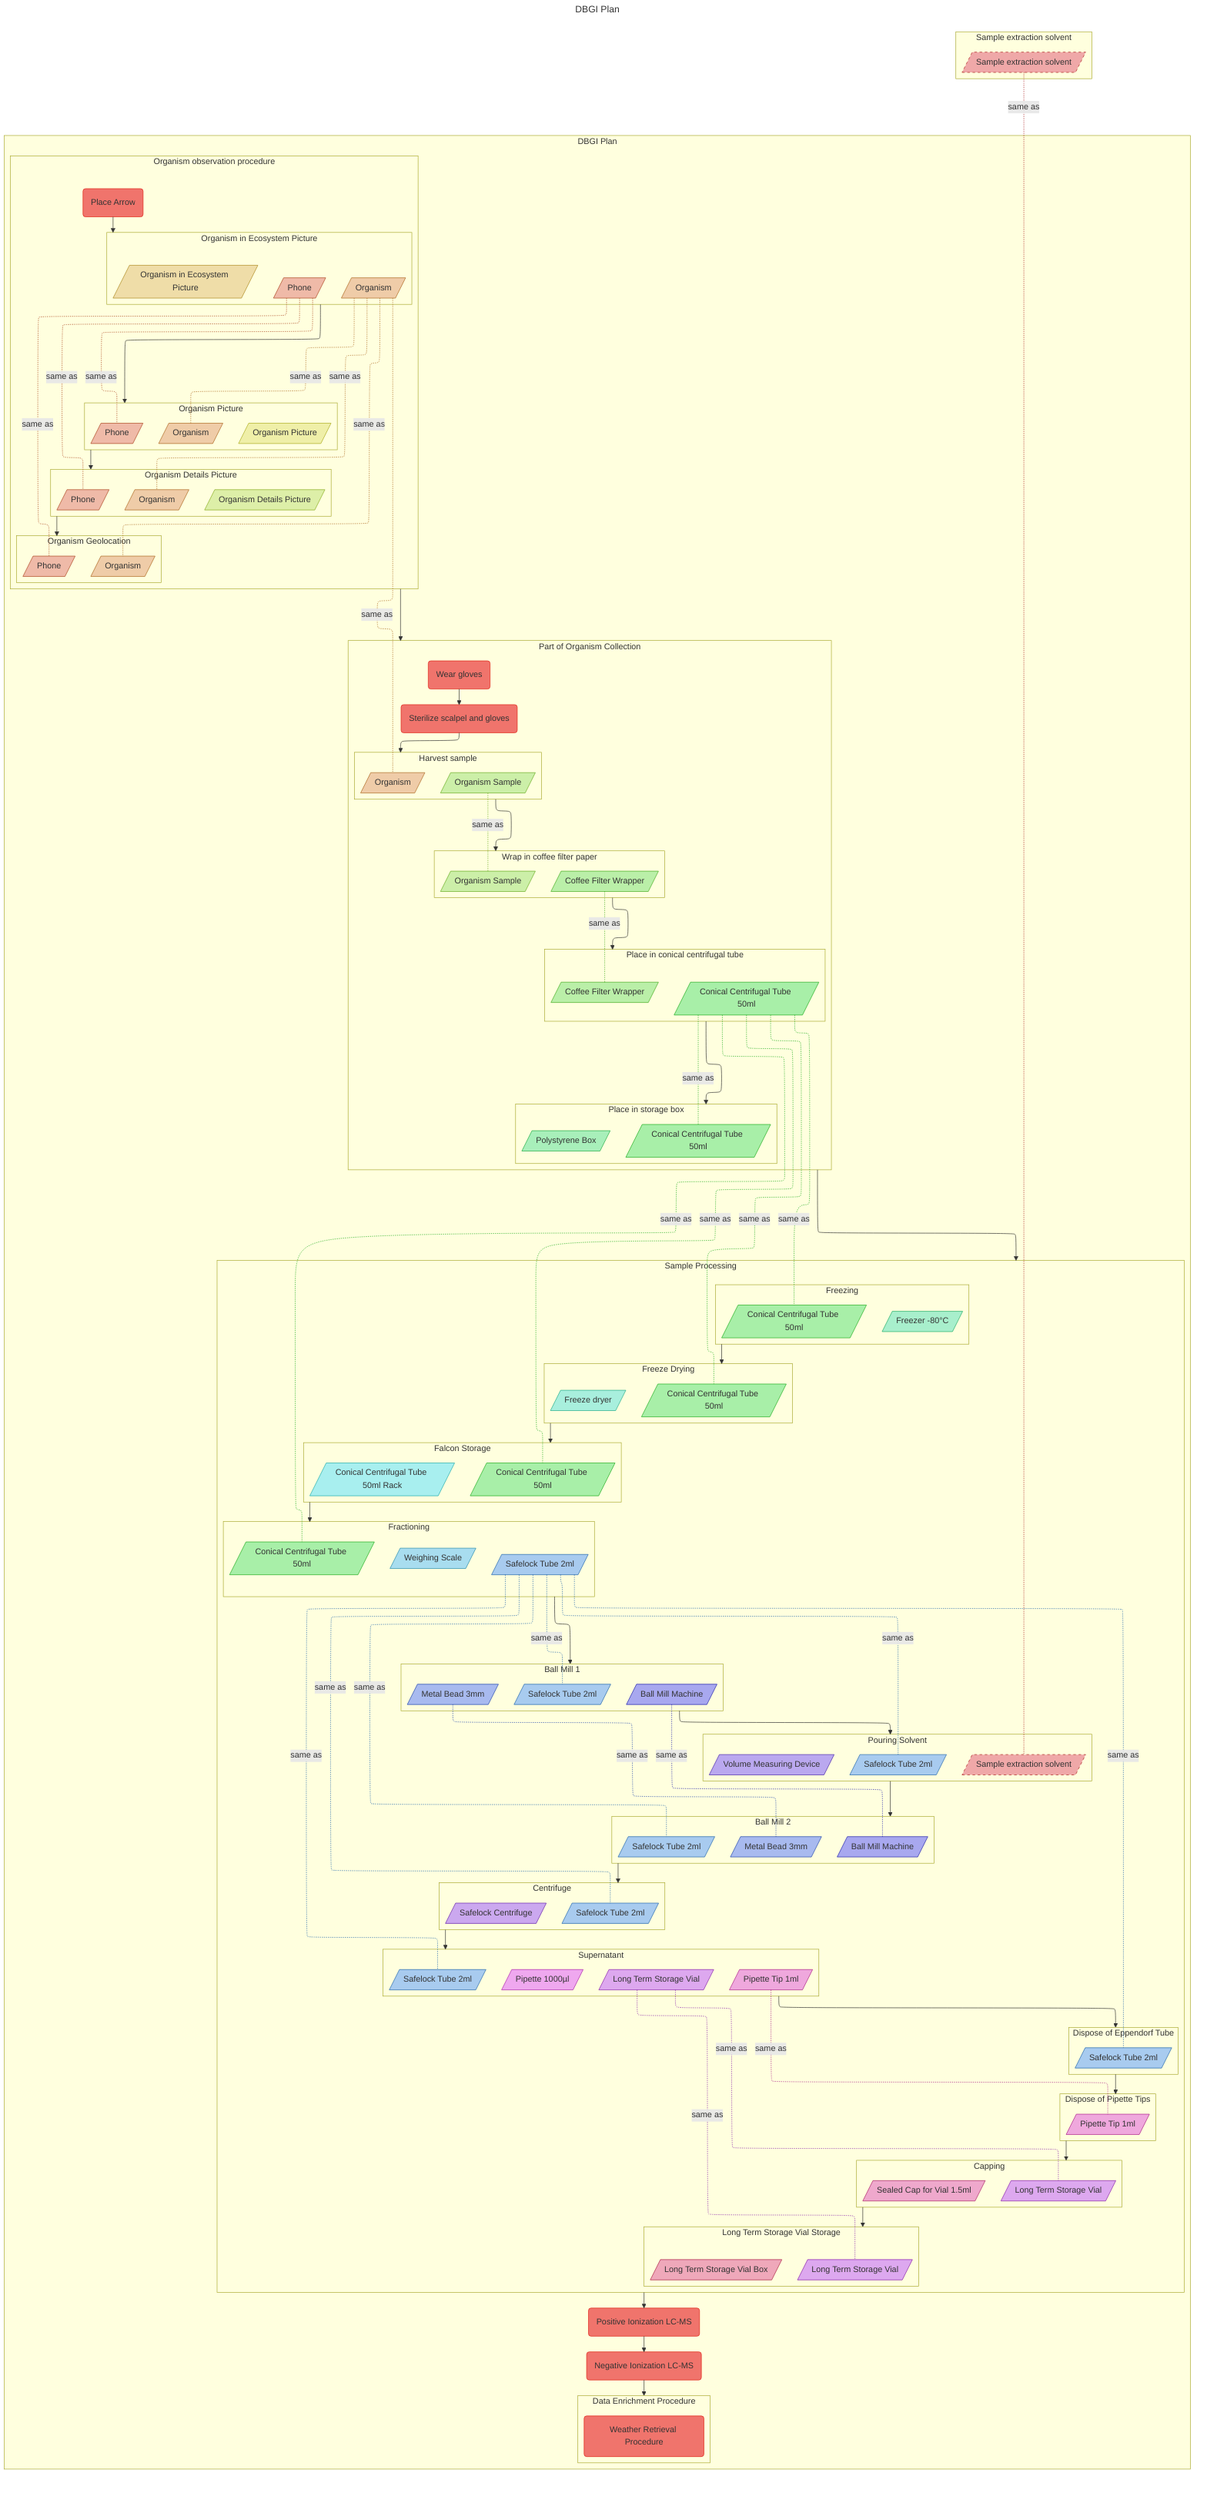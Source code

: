 ---
config:
  theme: default
  look: classic
  flowchart:
    defaultRenderer: "elk"
title: DBGI Plan
---
flowchart TB
classDef foreign_procedure_template stroke-dasharray: 5, 5
classDef procedure_template fill: #f0746c,stroke: #df2216
classDef ptam_edge_26 stroke: #ab1f1f
classDef ptam_edge_48 stroke: #ab431f
classDef ptam_edge_49 stroke: #ab661f
classDef ptam_edge_53 stroke: #66ab1f
classDef ptam_edge_54 stroke: #43ab1f
classDef ptam_edge_55 stroke: #1fab1f
classDef ptam_edge_61 stroke: #1f64ab
classDef ptam_edge_62 stroke: #1f43ab
classDef ptam_edge_63 stroke: #1f1fab
classDef ptam_edge_66 stroke: #871fab
classDef ptam_edge_68 stroke: #ab1f87
classDef ptam_node_26 fill: #efa8a8,stroke: #ab1f1f,stroke-dasharray: 5, 5
classDef ptam_node_48 fill: #efbaa8,stroke: #ab431f
classDef ptam_node_49 fill: #efcca8,stroke: #ab661f
classDef ptam_node_50 fill: #efdda8,stroke: #ab871f
classDef ptam_node_51 fill: #efefa8,stroke: #abab1f
classDef ptam_node_52 fill: #ddefa8,stroke: #87ab1f
classDef ptam_node_53 fill: #ccefa8,stroke: #66ab1f
classDef ptam_node_54 fill: #baefa8,stroke: #43ab1f
classDef ptam_node_55 fill: #a8efa8,stroke: #1fab1f
classDef ptam_node_56 fill: #a8efba,stroke: #1fab43
classDef ptam_node_57 fill: #a8efcc,stroke: #1fab66
classDef ptam_node_58 fill: #a8efdd,stroke: #1fab87
classDef ptam_node_59 fill: #a8efef,stroke: #1fabab
classDef ptam_node_60 fill: #a8ddef,stroke: #1f87ab
classDef ptam_node_61 fill: #a8cbef,stroke: #1f64ab
classDef ptam_node_62 fill: #a8baef,stroke: #1f43ab
classDef ptam_node_63 fill: #a8a8ef,stroke: #1f1fab
classDef ptam_node_64 fill: #baa8ef,stroke: #431fab
classDef ptam_node_65 fill: #cba8ef,stroke: #641fab
classDef ptam_node_66 fill: #dda8ef,stroke: #871fab
classDef ptam_node_67 fill: #efa8ef,stroke: #ab1fab
classDef ptam_node_68 fill: #efa8dd,stroke: #ab1f87
classDef ptam_node_69 fill: #efa8cc,stroke: #ab1f66
classDef ptam_node_70 fill: #efa8ba,stroke: #ab1f43
subgraph v1 ["`Sample extraction solvent`"]
    v0@{shape: lean-r, label: "Sample extraction solvent"}
class v0 ptam_node_26
end
subgraph v82 ["`DBGI Plan`"]
    direction LR
    subgraph v18 ["`Organism observation procedure`"]
    direction TB
    v2@{shape: rounded, label: "Place Arrow"}
class v2 procedure_template
    subgraph v6 ["`Organism in Ecosystem Picture`"]
    v3@{shape: lean-r, label: "Phone"}
class v3 ptam_node_48
    v4@{shape: lean-r, label: "Organism"}
class v4 ptam_node_49
    v5@{shape: lean-r, label: "Organism in Ecosystem Picture"}
class v5 ptam_node_50
end
    subgraph v10 ["`Organism Picture`"]
    v7@{shape: lean-r, label: "Phone"}
class v7 ptam_node_48
    v8@{shape: lean-r, label: "Organism"}
class v8 ptam_node_49
    v9@{shape: lean-r, label: "Organism Picture"}
class v9 ptam_node_51
end
    subgraph v14 ["`Organism Details Picture`"]
    v11@{shape: lean-r, label: "Phone"}
class v11 ptam_node_48
    v12@{shape: lean-r, label: "Organism"}
class v12 ptam_node_49
    v13@{shape: lean-r, label: "Organism Details Picture"}
class v13 ptam_node_52
end
    subgraph v17 ["`Organism Geolocation`"]
    v15@{shape: lean-r, label: "Phone"}
class v15 ptam_node_48
    v16@{shape: lean-r, label: "Organism"}
class v16 ptam_node_49
end
end
    subgraph v33 ["`Part of Organism Collection`"]
    direction TB
    v19@{shape: rounded, label: "Wear gloves"}
class v19 procedure_template
    v20@{shape: rounded, label: "Sterilize scalpel and gloves"}
class v20 procedure_template
    subgraph v23 ["`Harvest sample`"]
    v21@{shape: lean-r, label: "Organism"}
class v21 ptam_node_49
    v22@{shape: lean-r, label: "Organism Sample"}
class v22 ptam_node_53
end
    subgraph v26 ["`Wrap in coffee filter paper`"]
    v24@{shape: lean-r, label: "Coffee Filter Wrapper"}
class v24 ptam_node_54
    v25@{shape: lean-r, label: "Organism Sample"}
class v25 ptam_node_53
end
    subgraph v29 ["`Place in conical centrifugal tube`"]
    v27@{shape: lean-r, label: "Conical Centrifugal Tube 50ml"}
class v27 ptam_node_55
    v28@{shape: lean-r, label: "Coffee Filter Wrapper"}
class v28 ptam_node_54
end
    subgraph v32 ["`Place in storage box`"]
    v30@{shape: lean-r, label: "Polystyrene Box"}
class v30 ptam_node_56
    v31@{shape: lean-r, label: "Conical Centrifugal Tube 50ml"}
class v31 ptam_node_55
end
end
    subgraph v77 ["`Sample Processing`"]
    direction TB
    subgraph v36 ["`Freezing`"]
    v34@{shape: lean-r, label: "Freezer -80°C"}
class v34 ptam_node_57
    v35@{shape: lean-r, label: "Conical Centrifugal Tube 50ml"}
class v35 ptam_node_55
end
    subgraph v39 ["`Freeze Drying`"]
    v37@{shape: lean-r, label: "Freeze dryer"}
class v37 ptam_node_58
    v38@{shape: lean-r, label: "Conical Centrifugal Tube 50ml"}
class v38 ptam_node_55
end
    subgraph v42 ["`Falcon Storage`"]
    v40@{shape: lean-r, label: "Conical Centrifugal Tube 50ml Rack"}
class v40 ptam_node_59
    v41@{shape: lean-r, label: "Conical Centrifugal Tube 50ml"}
class v41 ptam_node_55
end
    subgraph v46 ["`Fractioning`"]
    v43@{shape: lean-r, label: "Weighing Scale"}
class v43 ptam_node_60
    v44@{shape: lean-r, label: "Conical Centrifugal Tube 50ml"}
class v44 ptam_node_55
    v45@{shape: lean-r, label: "Safelock Tube 2ml"}
class v45 ptam_node_61
end
    subgraph v50 ["`Ball Mill 1`"]
    v47@{shape: lean-r, label: "Metal Bead 3mm"}
class v47 ptam_node_62
    v48@{shape: lean-r, label: "Ball Mill Machine"}
class v48 ptam_node_63
    v49@{shape: lean-r, label: "Safelock Tube 2ml"}
class v49 ptam_node_61
end
    subgraph v54 ["`Pouring Solvent`"]
    v51@{shape: lean-r, label: "Volume Measuring Device"}
class v51 ptam_node_64
    v52@{shape: lean-r, label: "Sample extraction solvent"}
class v52 ptam_node_26
    v53@{shape: lean-r, label: "Safelock Tube 2ml"}
class v53 ptam_node_61
end
    subgraph v58 ["`Ball Mill 2`"]
    v55@{shape: lean-r, label: "Metal Bead 3mm"}
class v55 ptam_node_62
    v56@{shape: lean-r, label: "Ball Mill Machine"}
class v56 ptam_node_63
    v57@{shape: lean-r, label: "Safelock Tube 2ml"}
class v57 ptam_node_61
end
    subgraph v61 ["`Centrifuge`"]
    v59@{shape: lean-r, label: "Safelock Centrifuge"}
class v59 ptam_node_65
    v60@{shape: lean-r, label: "Safelock Tube 2ml"}
class v60 ptam_node_61
end
    subgraph v66 ["`Supernatant`"]
    v62@{shape: lean-r, label: "Safelock Tube 2ml"}
class v62 ptam_node_61
    v63@{shape: lean-r, label: "Long Term Storage Vial"}
class v63 ptam_node_66
    v64@{shape: lean-r, label: "Pipette 1000µl"}
class v64 ptam_node_67
    v65@{shape: lean-r, label: "Pipette Tip 1ml"}
class v65 ptam_node_68
end
    subgraph v69 ["`Capping`"]
    v67@{shape: lean-r, label: "Long Term Storage Vial"}
class v67 ptam_node_66
    v68@{shape: lean-r, label: "Sealed Cap for Vial 1.5ml"}
class v68 ptam_node_69
end
    subgraph v72 ["`Long Term Storage Vial Storage`"]
    v70@{shape: lean-r, label: "Long Term Storage Vial Box"}
class v70 ptam_node_70
    v71@{shape: lean-r, label: "Long Term Storage Vial"}
class v71 ptam_node_66
end
    subgraph v74 ["`Dispose of Eppendorf Tube`"]
    v73@{shape: lean-r, label: "Safelock Tube 2ml"}
class v73 ptam_node_61
end
    subgraph v76 ["`Dispose of Pipette Tips`"]
    v75@{shape: lean-r, label: "Pipette Tip 1ml"}
class v75 ptam_node_68
end
end
    v78@{shape: rounded, label: "Positive Ionization LC-MS"}
class v78 procedure_template
    v79@{shape: rounded, label: "Negative Ionization LC-MS"}
class v79 procedure_template
    subgraph v81 ["`Data Enrichment Procedure`"]
    direction TB
    v80@{shape: rounded, label: "Weather Retrieval Procedure"}
class v80 procedure_template
end
end
v3 e0@-.-|"`same as`"| v7
class e0 ptam_edge_48
v4 e1@-.-|"`same as`"| v8
class e1 ptam_edge_49
v3 e2@-.-|"`same as`"| v11
class e2 ptam_edge_48
v4 e3@-.-|"`same as`"| v12
class e3 ptam_edge_49
v3 e4@-.-|"`same as`"| v15
class e4 ptam_edge_48
v4 e5@-.-|"`same as`"| v16
class e5 ptam_edge_49
v2 ---> v6
v6 ---> v10
v10 ---> v14
v14 ---> v17
v4 e10@-.-|"`same as`"| v21
class e10 ptam_edge_49
v22 e11@-.-|"`same as`"| v25
class e11 ptam_edge_53
v24 e12@-.-|"`same as`"| v28
class e12 ptam_edge_54
v27 e13@-.-|"`same as`"| v31
class e13 ptam_edge_55
v19 ---> v20
v20 ---> v23
v23 ---> v26
v26 ---> v29
v29 ---> v32
v27 e19@-.-|"`same as`"| v35
class e19 ptam_edge_55
v27 e20@-.-|"`same as`"| v38
class e20 ptam_edge_55
v27 e21@-.-|"`same as`"| v41
class e21 ptam_edge_55
v27 e22@-.-|"`same as`"| v44
class e22 ptam_edge_55
v45 e23@-.-|"`same as`"| v49
class e23 ptam_edge_61
v0 e24@-.-|"`same as`"| v52
class e24 ptam_edge_26
v45 e25@-.-|"`same as`"| v53
class e25 ptam_edge_61
v47 e26@-.-|"`same as`"| v55
class e26 ptam_edge_62
v48 e27@-.-|"`same as`"| v56
class e27 ptam_edge_63
v45 e28@-.-|"`same as`"| v57
class e28 ptam_edge_61
v45 e29@-.-|"`same as`"| v60
class e29 ptam_edge_61
v45 e30@-.-|"`same as`"| v62
class e30 ptam_edge_61
v63 e31@-.-|"`same as`"| v67
class e31 ptam_edge_66
v63 e32@-.-|"`same as`"| v71
class e32 ptam_edge_66
v45 e33@-.-|"`same as`"| v73
class e33 ptam_edge_61
v65 e34@-.-|"`same as`"| v75
class e34 ptam_edge_68
v36 ---> v39
v39 ---> v42
v42 ---> v46
v46 ---> v50
v50 ---> v54
v54 ---> v58
v58 ---> v61
v61 ---> v66
v66 ---> v74
v69 ---> v72
v74 ---> v76
v76 ---> v69
v18 ---> v33
v33 ---> v77
v77 ---> v78
v78 ---> v79
v79 ---> v81
